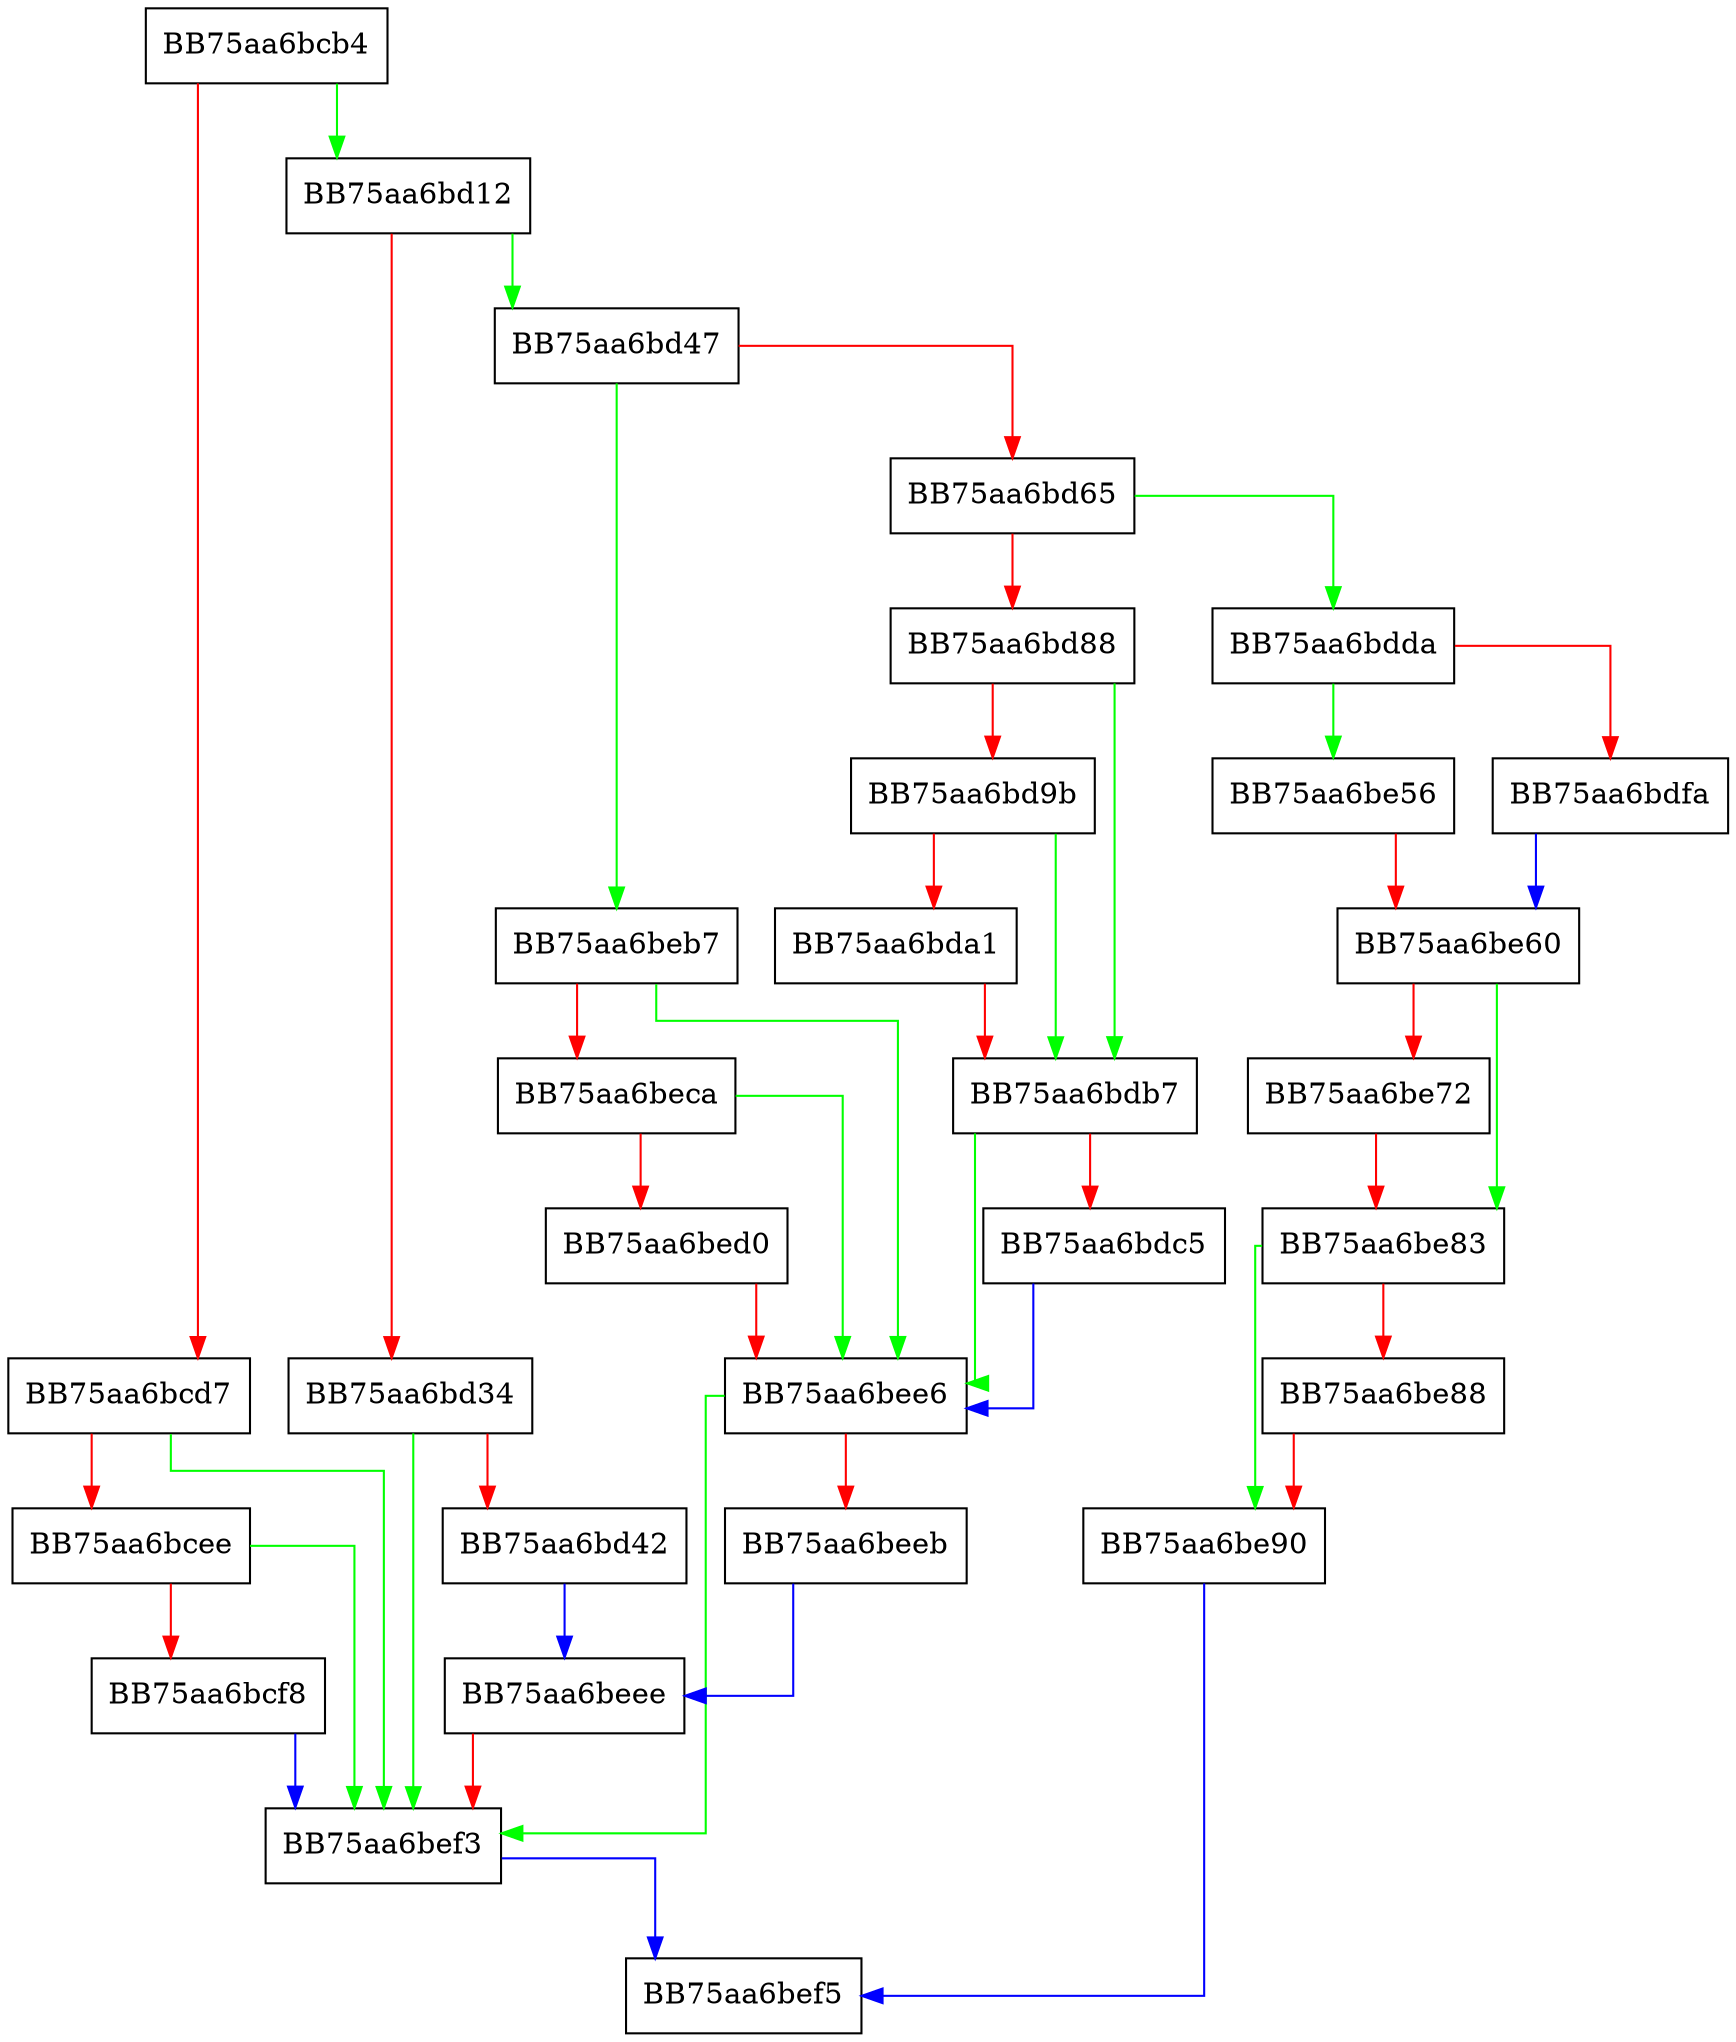 digraph parseAndLogRSACertDataViaPLI {
  node [shape="box"];
  graph [splines=ortho];
  BB75aa6bcb4 -> BB75aa6bd12 [color="green"];
  BB75aa6bcb4 -> BB75aa6bcd7 [color="red"];
  BB75aa6bcd7 -> BB75aa6bef3 [color="green"];
  BB75aa6bcd7 -> BB75aa6bcee [color="red"];
  BB75aa6bcee -> BB75aa6bef3 [color="green"];
  BB75aa6bcee -> BB75aa6bcf8 [color="red"];
  BB75aa6bcf8 -> BB75aa6bef3 [color="blue"];
  BB75aa6bd12 -> BB75aa6bd47 [color="green"];
  BB75aa6bd12 -> BB75aa6bd34 [color="red"];
  BB75aa6bd34 -> BB75aa6bef3 [color="green"];
  BB75aa6bd34 -> BB75aa6bd42 [color="red"];
  BB75aa6bd42 -> BB75aa6beee [color="blue"];
  BB75aa6bd47 -> BB75aa6beb7 [color="green"];
  BB75aa6bd47 -> BB75aa6bd65 [color="red"];
  BB75aa6bd65 -> BB75aa6bdda [color="green"];
  BB75aa6bd65 -> BB75aa6bd88 [color="red"];
  BB75aa6bd88 -> BB75aa6bdb7 [color="green"];
  BB75aa6bd88 -> BB75aa6bd9b [color="red"];
  BB75aa6bd9b -> BB75aa6bdb7 [color="green"];
  BB75aa6bd9b -> BB75aa6bda1 [color="red"];
  BB75aa6bda1 -> BB75aa6bdb7 [color="red"];
  BB75aa6bdb7 -> BB75aa6bee6 [color="green"];
  BB75aa6bdb7 -> BB75aa6bdc5 [color="red"];
  BB75aa6bdc5 -> BB75aa6bee6 [color="blue"];
  BB75aa6bdda -> BB75aa6be56 [color="green"];
  BB75aa6bdda -> BB75aa6bdfa [color="red"];
  BB75aa6bdfa -> BB75aa6be60 [color="blue"];
  BB75aa6be56 -> BB75aa6be60 [color="red"];
  BB75aa6be60 -> BB75aa6be83 [color="green"];
  BB75aa6be60 -> BB75aa6be72 [color="red"];
  BB75aa6be72 -> BB75aa6be83 [color="red"];
  BB75aa6be83 -> BB75aa6be90 [color="green"];
  BB75aa6be83 -> BB75aa6be88 [color="red"];
  BB75aa6be88 -> BB75aa6be90 [color="red"];
  BB75aa6be90 -> BB75aa6bef5 [color="blue"];
  BB75aa6beb7 -> BB75aa6bee6 [color="green"];
  BB75aa6beb7 -> BB75aa6beca [color="red"];
  BB75aa6beca -> BB75aa6bee6 [color="green"];
  BB75aa6beca -> BB75aa6bed0 [color="red"];
  BB75aa6bed0 -> BB75aa6bee6 [color="red"];
  BB75aa6bee6 -> BB75aa6bef3 [color="green"];
  BB75aa6bee6 -> BB75aa6beeb [color="red"];
  BB75aa6beeb -> BB75aa6beee [color="blue"];
  BB75aa6beee -> BB75aa6bef3 [color="red"];
  BB75aa6bef3 -> BB75aa6bef5 [color="blue"];
}